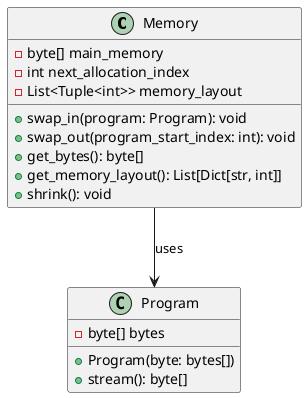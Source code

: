 @startuml MEMSIM
class Memory {
    - byte[] main_memory
    - int next_allocation_index
    - List<Tuple<int>> memory_layout

    + swap_in(program: Program): void
    + swap_out(program_start_index: int): void
    + get_bytes(): byte[]
    + get_memory_layout(): List[Dict[str, int]]
    + shrink(): void
}

class Program {
    - byte[] bytes

    + Program(byte: bytes[])
    + stream(): byte[]
}

Memory --> Program : uses
@enduml